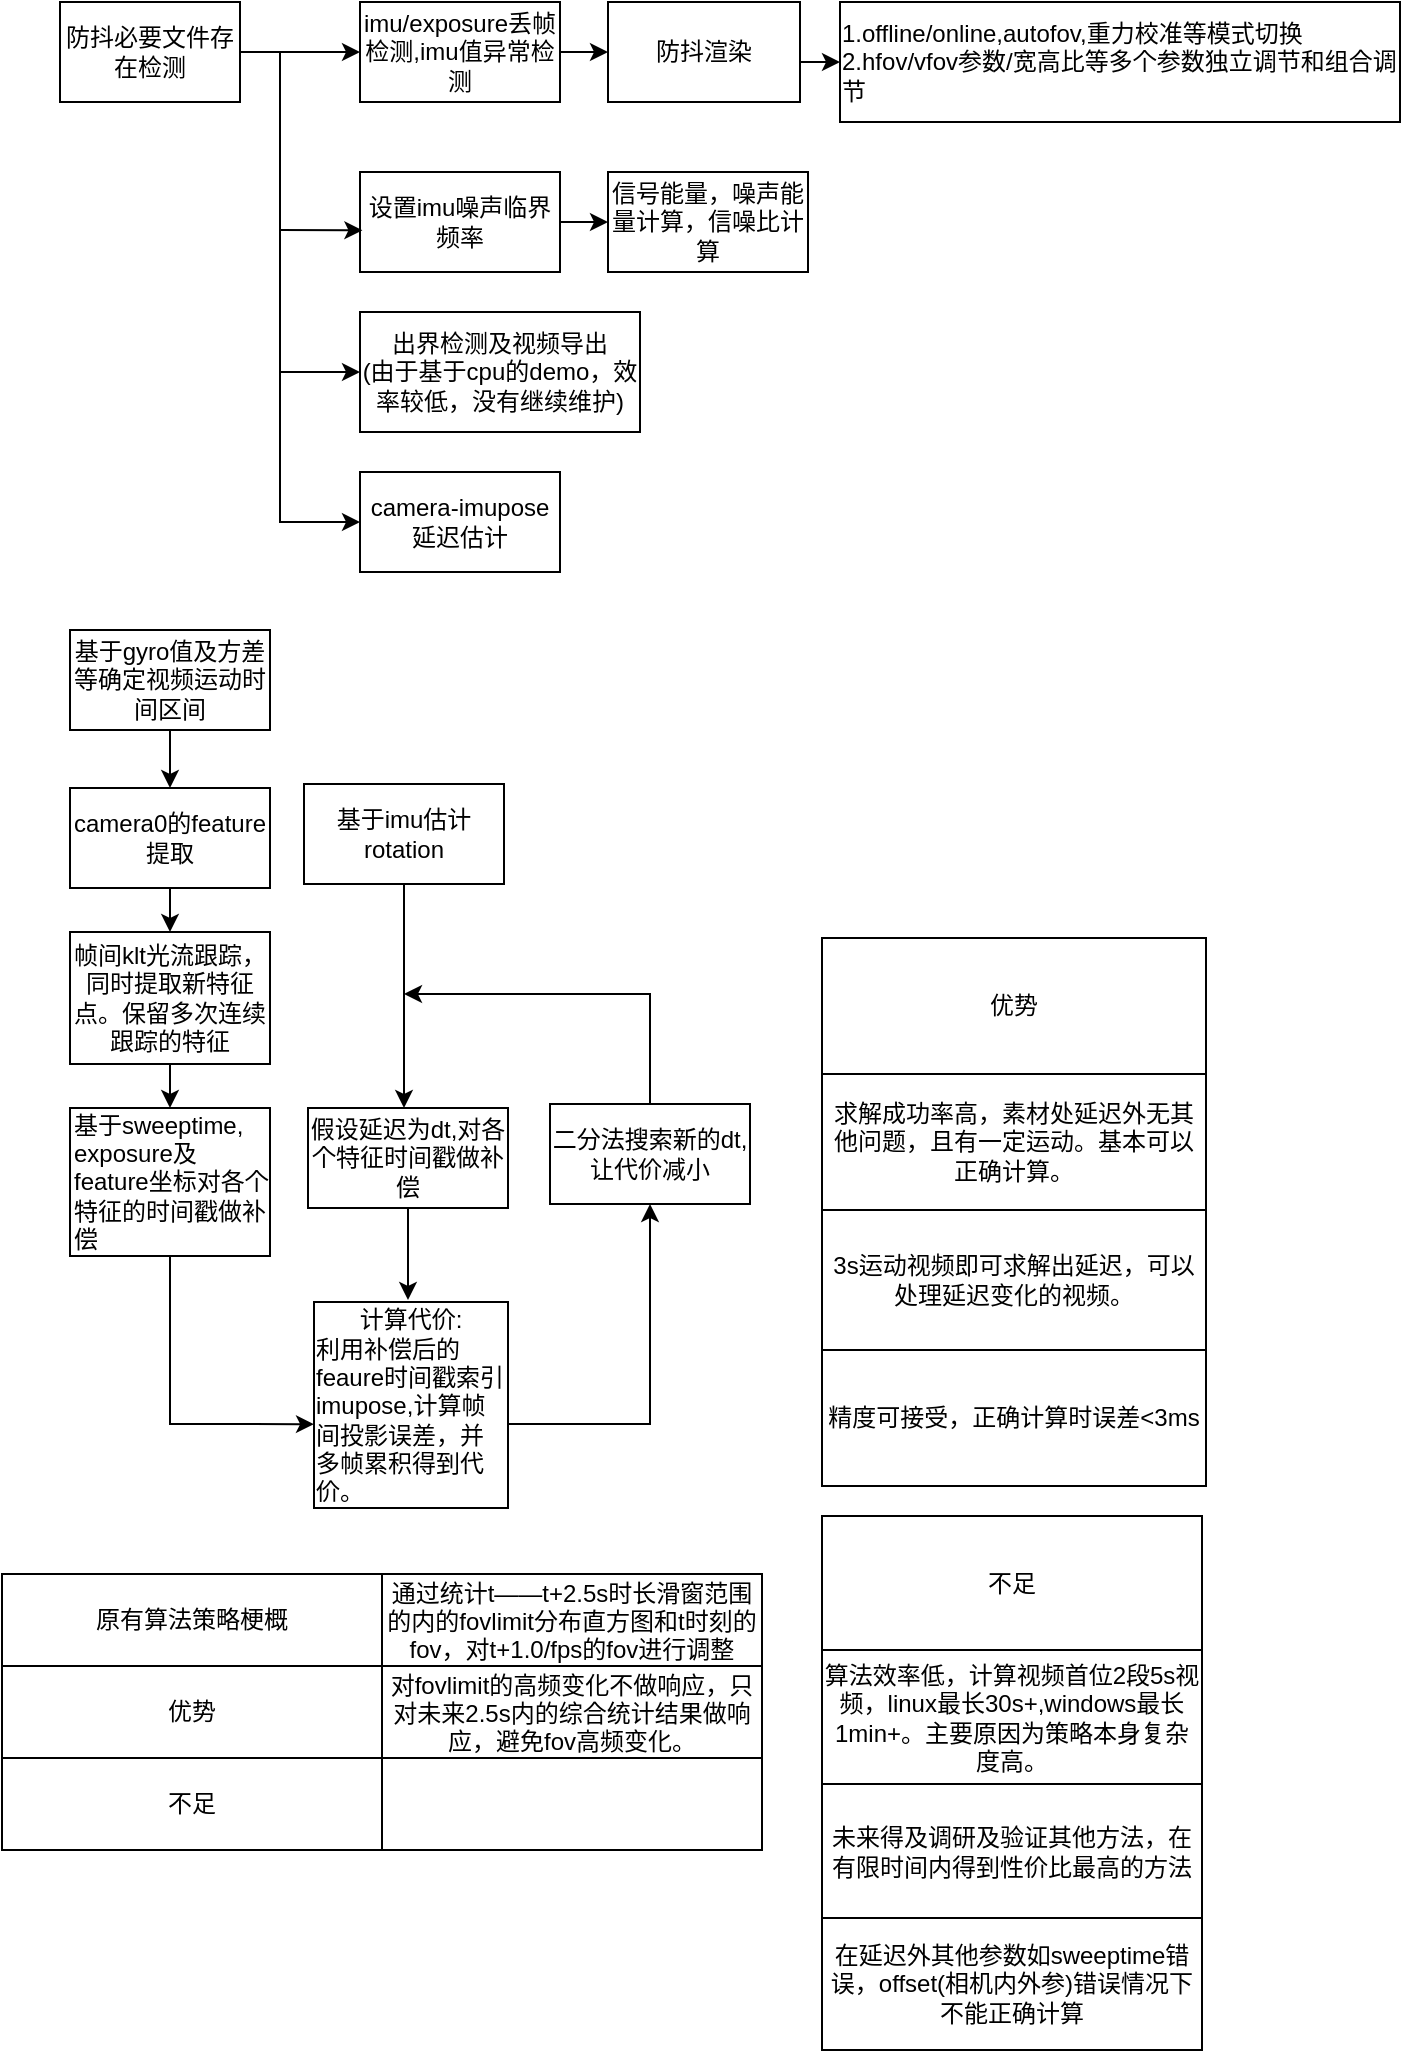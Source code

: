<mxfile version="16.4.5" type="github">
  <diagram id="7Ata5RO5lJRYupNyB6cd" name="Page-1">
    <mxGraphModel dx="934" dy="547" grid="0" gridSize="10" guides="1" tooltips="1" connect="1" arrows="1" fold="1" page="1" pageScale="1" pageWidth="827" pageHeight="1169" math="0" shadow="0">
      <root>
        <mxCell id="0" />
        <mxCell id="1" parent="0" />
        <mxCell id="CHusvIksEPEJU4cAvi0p-1" value="防抖必要文件存在检测" style="rounded=0;whiteSpace=wrap;html=1;" parent="1" vertex="1">
          <mxGeometry x="50" y="65" width="90" height="50" as="geometry" />
        </mxCell>
        <mxCell id="CHusvIksEPEJU4cAvi0p-2" value="" style="endArrow=classic;html=1;rounded=0;exitX=1;exitY=0.5;exitDx=0;exitDy=0;entryX=0;entryY=0.5;entryDx=0;entryDy=0;" parent="1" source="CHusvIksEPEJU4cAvi0p-1" edge="1" target="CHusvIksEPEJU4cAvi0p-3">
          <mxGeometry width="50" height="50" relative="1" as="geometry">
            <mxPoint x="390" y="430" as="sourcePoint" />
            <mxPoint x="95" y="170" as="targetPoint" />
            <Array as="points" />
          </mxGeometry>
        </mxCell>
        <mxCell id="CHusvIksEPEJU4cAvi0p-3" value="&lt;div&gt;imu/exposure丢帧检测,imu值异常检测&lt;/div&gt;" style="rounded=0;whiteSpace=wrap;html=1;" parent="1" vertex="1">
          <mxGeometry x="200" y="65" width="100" height="50" as="geometry" />
        </mxCell>
        <mxCell id="Qn_3-dmqvA78tIA6TZ19-1" value="&lt;div&gt;防抖渲染&lt;br&gt;&lt;/div&gt;" style="rounded=0;whiteSpace=wrap;html=1;" vertex="1" parent="1">
          <mxGeometry x="324" y="65" width="96" height="50" as="geometry" />
        </mxCell>
        <mxCell id="Qn_3-dmqvA78tIA6TZ19-2" value="" style="endArrow=classic;html=1;rounded=0;entryX=0;entryY=0.5;entryDx=0;entryDy=0;exitX=1;exitY=0.5;exitDx=0;exitDy=0;" edge="1" parent="1" source="CHusvIksEPEJU4cAvi0p-3" target="Qn_3-dmqvA78tIA6TZ19-1">
          <mxGeometry width="50" height="50" relative="1" as="geometry">
            <mxPoint x="95" y="220" as="sourcePoint" />
            <mxPoint x="94.66" y="255.0" as="targetPoint" />
            <Array as="points" />
          </mxGeometry>
        </mxCell>
        <mxCell id="Qn_3-dmqvA78tIA6TZ19-6" value="&lt;div&gt;设置imu噪声临界频率&lt;/div&gt;" style="rounded=0;whiteSpace=wrap;html=1;" vertex="1" parent="1">
          <mxGeometry x="200" y="150" width="100" height="50" as="geometry" />
        </mxCell>
        <mxCell id="Qn_3-dmqvA78tIA6TZ19-7" value="信号能量，噪声能量计算，信噪比计算" style="rounded=0;whiteSpace=wrap;html=1;" vertex="1" parent="1">
          <mxGeometry x="324" y="150" width="100" height="50" as="geometry" />
        </mxCell>
        <mxCell id="Qn_3-dmqvA78tIA6TZ19-8" value="" style="endArrow=classic;html=1;rounded=0;exitX=1;exitY=0.5;exitDx=0;exitDy=0;entryX=0;entryY=0.5;entryDx=0;entryDy=0;" edge="1" parent="1" source="Qn_3-dmqvA78tIA6TZ19-6" target="Qn_3-dmqvA78tIA6TZ19-7">
          <mxGeometry width="50" height="50" relative="1" as="geometry">
            <mxPoint x="360" y="260" as="sourcePoint" />
            <mxPoint x="410" y="210" as="targetPoint" />
          </mxGeometry>
        </mxCell>
        <mxCell id="Qn_3-dmqvA78tIA6TZ19-11" value="&lt;div align=&quot;left&quot;&gt;1.offline/online,autofov,重力校准等模式切换&lt;/div&gt;&lt;div align=&quot;left&quot;&gt;2.hfov/vfov参数/宽高比等多个参数独立调节和组合调节&lt;br&gt;&lt;/div&gt;" style="rounded=0;whiteSpace=wrap;html=1;" vertex="1" parent="1">
          <mxGeometry x="440" y="65" width="280" height="60" as="geometry" />
        </mxCell>
        <mxCell id="Qn_3-dmqvA78tIA6TZ19-12" value="" style="endArrow=classic;html=1;rounded=0;shadow=0;" edge="1" parent="1">
          <mxGeometry width="50" height="50" relative="1" as="geometry">
            <mxPoint x="420" y="95" as="sourcePoint" />
            <mxPoint x="440" y="95" as="targetPoint" />
            <Array as="points" />
          </mxGeometry>
        </mxCell>
        <mxCell id="Qn_3-dmqvA78tIA6TZ19-14" value="" style="endArrow=classic;html=1;rounded=0;entryX=0;entryY=0.5;entryDx=0;entryDy=0;" edge="1" parent="1" target="Qn_3-dmqvA78tIA6TZ19-16">
          <mxGeometry width="50" height="50" relative="1" as="geometry">
            <mxPoint x="160" y="90" as="sourcePoint" />
            <mxPoint x="200" y="240" as="targetPoint" />
            <Array as="points">
              <mxPoint x="160" y="325" />
            </Array>
          </mxGeometry>
        </mxCell>
        <mxCell id="Qn_3-dmqvA78tIA6TZ19-15" value="" style="endArrow=classic;html=1;rounded=0;entryX=0.012;entryY=0.583;entryDx=0;entryDy=0;entryPerimeter=0;" edge="1" parent="1" target="Qn_3-dmqvA78tIA6TZ19-6">
          <mxGeometry width="50" height="50" relative="1" as="geometry">
            <mxPoint x="160" y="179" as="sourcePoint" />
            <mxPoint x="280" y="150" as="targetPoint" />
          </mxGeometry>
        </mxCell>
        <mxCell id="Qn_3-dmqvA78tIA6TZ19-16" value="camera-imupose延迟估计" style="rounded=0;whiteSpace=wrap;html=1;" vertex="1" parent="1">
          <mxGeometry x="200" y="300" width="100" height="50" as="geometry" />
        </mxCell>
        <mxCell id="Qn_3-dmqvA78tIA6TZ19-17" value="&lt;div&gt;出界检测及视频导出&lt;/div&gt;&lt;div&gt;(由于基于cpu的demo，效率较低，没有继续维护)&lt;br&gt;&lt;/div&gt;" style="rounded=0;whiteSpace=wrap;html=1;" vertex="1" parent="1">
          <mxGeometry x="200" y="220" width="140" height="60" as="geometry" />
        </mxCell>
        <mxCell id="Qn_3-dmqvA78tIA6TZ19-18" value="" style="endArrow=classic;html=1;rounded=0;entryX=0;entryY=0.5;entryDx=0;entryDy=0;" edge="1" parent="1" target="Qn_3-dmqvA78tIA6TZ19-17">
          <mxGeometry width="50" height="50" relative="1" as="geometry">
            <mxPoint x="160" y="250" as="sourcePoint" />
            <mxPoint x="380" y="130" as="targetPoint" />
          </mxGeometry>
        </mxCell>
        <mxCell id="Qn_3-dmqvA78tIA6TZ19-19" value="基于imu估计rotation" style="rounded=0;whiteSpace=wrap;html=1;" vertex="1" parent="1">
          <mxGeometry x="172" y="456" width="100" height="50" as="geometry" />
        </mxCell>
        <mxCell id="Qn_3-dmqvA78tIA6TZ19-20" value="camera0的feature提取" style="rounded=0;whiteSpace=wrap;html=1;" vertex="1" parent="1">
          <mxGeometry x="55" y="458" width="100" height="50" as="geometry" />
        </mxCell>
        <mxCell id="Qn_3-dmqvA78tIA6TZ19-21" value="&lt;div align=&quot;center&quot;&gt;帧间klt光流跟踪，同时提取新特征点。保留多次连续跟踪的特征&lt;/div&gt;" style="rounded=0;whiteSpace=wrap;html=1;align=center;" vertex="1" parent="1">
          <mxGeometry x="55" y="530" width="100" height="66" as="geometry" />
        </mxCell>
        <mxCell id="Qn_3-dmqvA78tIA6TZ19-22" value="&lt;div align=&quot;left&quot;&gt;基于sweeptime,&lt;/div&gt;&lt;div align=&quot;left&quot;&gt;exposure及feature坐标对各个特征的时间戳做补偿&lt;br&gt;&lt;/div&gt;" style="rounded=0;whiteSpace=wrap;html=1;align=left;" vertex="1" parent="1">
          <mxGeometry x="55" y="618" width="100" height="74" as="geometry" />
        </mxCell>
        <mxCell id="Qn_3-dmqvA78tIA6TZ19-23" value="假设延迟为dt,对各个特征时间戳做补偿" style="rounded=0;whiteSpace=wrap;html=1;" vertex="1" parent="1">
          <mxGeometry x="174" y="618" width="100" height="50" as="geometry" />
        </mxCell>
        <mxCell id="Qn_3-dmqvA78tIA6TZ19-24" value="&lt;div&gt;计算代价:&lt;/div&gt;&lt;div align=&quot;left&quot;&gt;利用补偿后的feaure时间戳索引imupose,计算帧间投影误差，并多帧累积得到代价。&lt;/div&gt;" style="rounded=0;whiteSpace=wrap;html=1;" vertex="1" parent="1">
          <mxGeometry x="177" y="715" width="97" height="103" as="geometry" />
        </mxCell>
        <mxCell id="Qn_3-dmqvA78tIA6TZ19-25" value="基于gyro值及方差等确定视频运动时间区间" style="rounded=0;whiteSpace=wrap;html=1;" vertex="1" parent="1">
          <mxGeometry x="55" y="379" width="100" height="50" as="geometry" />
        </mxCell>
        <mxCell id="Qn_3-dmqvA78tIA6TZ19-27" value="二分法搜索新的dt,让代价减小" style="rounded=0;whiteSpace=wrap;html=1;" vertex="1" parent="1">
          <mxGeometry x="295" y="616" width="100" height="50" as="geometry" />
        </mxCell>
        <mxCell id="Qn_3-dmqvA78tIA6TZ19-28" value="" style="endArrow=classic;html=1;rounded=0;shadow=0;exitX=0.5;exitY=1;exitDx=0;exitDy=0;entryX=0.5;entryY=0;entryDx=0;entryDy=0;" edge="1" parent="1" source="Qn_3-dmqvA78tIA6TZ19-25" target="Qn_3-dmqvA78tIA6TZ19-20">
          <mxGeometry width="50" height="50" relative="1" as="geometry">
            <mxPoint x="313" y="630" as="sourcePoint" />
            <mxPoint x="363" y="580" as="targetPoint" />
          </mxGeometry>
        </mxCell>
        <mxCell id="Qn_3-dmqvA78tIA6TZ19-29" value="" style="endArrow=classic;html=1;rounded=0;shadow=0;exitX=0.5;exitY=1;exitDx=0;exitDy=0;entryX=0.5;entryY=0;entryDx=0;entryDy=0;" edge="1" parent="1" source="Qn_3-dmqvA78tIA6TZ19-20" target="Qn_3-dmqvA78tIA6TZ19-21">
          <mxGeometry width="50" height="50" relative="1" as="geometry">
            <mxPoint x="313" y="630" as="sourcePoint" />
            <mxPoint x="363" y="580" as="targetPoint" />
          </mxGeometry>
        </mxCell>
        <mxCell id="Qn_3-dmqvA78tIA6TZ19-31" value="" style="endArrow=classic;html=1;rounded=0;shadow=0;exitX=0.5;exitY=1;exitDx=0;exitDy=0;entryX=0.5;entryY=0;entryDx=0;entryDy=0;" edge="1" parent="1" source="Qn_3-dmqvA78tIA6TZ19-21" target="Qn_3-dmqvA78tIA6TZ19-22">
          <mxGeometry width="50" height="50" relative="1" as="geometry">
            <mxPoint x="313" y="630" as="sourcePoint" />
            <mxPoint x="363" y="580" as="targetPoint" />
          </mxGeometry>
        </mxCell>
        <mxCell id="Qn_3-dmqvA78tIA6TZ19-33" value="" style="endArrow=classic;html=1;rounded=0;shadow=0;exitX=0.5;exitY=1;exitDx=0;exitDy=0;entryX=0;entryY=0.593;entryDx=0;entryDy=0;entryPerimeter=0;" edge="1" parent="1" source="Qn_3-dmqvA78tIA6TZ19-22" target="Qn_3-dmqvA78tIA6TZ19-24">
          <mxGeometry width="50" height="50" relative="1" as="geometry">
            <mxPoint x="313" y="630" as="sourcePoint" />
            <mxPoint x="363" y="580" as="targetPoint" />
            <Array as="points">
              <mxPoint x="105" y="776" />
            </Array>
          </mxGeometry>
        </mxCell>
        <mxCell id="Qn_3-dmqvA78tIA6TZ19-34" value="" style="endArrow=classic;html=1;rounded=0;shadow=0;exitX=0.5;exitY=1;exitDx=0;exitDy=0;" edge="1" parent="1" source="Qn_3-dmqvA78tIA6TZ19-19">
          <mxGeometry width="50" height="50" relative="1" as="geometry">
            <mxPoint x="313" y="630" as="sourcePoint" />
            <mxPoint x="222" y="618" as="targetPoint" />
          </mxGeometry>
        </mxCell>
        <mxCell id="Qn_3-dmqvA78tIA6TZ19-35" value="" style="endArrow=classic;html=1;rounded=0;shadow=0;exitX=0.5;exitY=1;exitDx=0;exitDy=0;" edge="1" parent="1" source="Qn_3-dmqvA78tIA6TZ19-23">
          <mxGeometry width="50" height="50" relative="1" as="geometry">
            <mxPoint x="313" y="630" as="sourcePoint" />
            <mxPoint x="224" y="714" as="targetPoint" />
          </mxGeometry>
        </mxCell>
        <mxCell id="Qn_3-dmqvA78tIA6TZ19-36" value="" style="endArrow=classic;html=1;rounded=0;shadow=0;exitX=1;exitY=0.592;exitDx=0;exitDy=0;exitPerimeter=0;entryX=0.5;entryY=1;entryDx=0;entryDy=0;" edge="1" parent="1" source="Qn_3-dmqvA78tIA6TZ19-24" target="Qn_3-dmqvA78tIA6TZ19-27">
          <mxGeometry width="50" height="50" relative="1" as="geometry">
            <mxPoint x="254" y="677" as="sourcePoint" />
            <mxPoint x="304" y="627" as="targetPoint" />
            <Array as="points">
              <mxPoint x="345" y="776" />
            </Array>
          </mxGeometry>
        </mxCell>
        <mxCell id="Qn_3-dmqvA78tIA6TZ19-37" value="" style="endArrow=classic;html=1;rounded=0;shadow=0;exitX=0.5;exitY=0;exitDx=0;exitDy=0;" edge="1" parent="1" source="Qn_3-dmqvA78tIA6TZ19-27">
          <mxGeometry width="50" height="50" relative="1" as="geometry">
            <mxPoint x="254" y="677" as="sourcePoint" />
            <mxPoint x="222" y="561" as="targetPoint" />
            <Array as="points">
              <mxPoint x="345" y="561" />
            </Array>
          </mxGeometry>
        </mxCell>
        <mxCell id="Qn_3-dmqvA78tIA6TZ19-52" value="" style="shape=table;startSize=0;container=1;collapsible=0;childLayout=tableLayout;" vertex="1" parent="1">
          <mxGeometry x="431" y="533" width="192" height="274" as="geometry" />
        </mxCell>
        <mxCell id="Qn_3-dmqvA78tIA6TZ19-53" value="" style="shape=tableRow;horizontal=0;startSize=0;swimlaneHead=0;swimlaneBody=0;top=0;left=0;bottom=0;right=0;collapsible=0;dropTarget=0;fillColor=none;points=[[0,0.5],[1,0.5]];portConstraint=eastwest;" vertex="1" parent="Qn_3-dmqvA78tIA6TZ19-52">
          <mxGeometry width="192" height="68" as="geometry" />
        </mxCell>
        <mxCell id="Qn_3-dmqvA78tIA6TZ19-54" value="优势" style="shape=partialRectangle;html=1;whiteSpace=wrap;connectable=0;overflow=hidden;fillColor=none;top=0;left=0;bottom=0;right=0;pointerEvents=1;" vertex="1" parent="Qn_3-dmqvA78tIA6TZ19-53">
          <mxGeometry width="192" height="68" as="geometry">
            <mxRectangle width="192" height="68" as="alternateBounds" />
          </mxGeometry>
        </mxCell>
        <mxCell id="Qn_3-dmqvA78tIA6TZ19-71" style="shape=tableRow;horizontal=0;startSize=0;swimlaneHead=0;swimlaneBody=0;top=0;left=0;bottom=0;right=0;collapsible=0;dropTarget=0;fillColor=none;points=[[0,0.5],[1,0.5]];portConstraint=eastwest;" vertex="1" parent="Qn_3-dmqvA78tIA6TZ19-52">
          <mxGeometry y="68" width="192" height="68" as="geometry" />
        </mxCell>
        <mxCell id="Qn_3-dmqvA78tIA6TZ19-72" value="求解成功率高，素材处延迟外无其他问题，且有一定运动。基本可以正确计算。" style="shape=partialRectangle;html=1;whiteSpace=wrap;connectable=0;overflow=hidden;fillColor=none;top=0;left=0;bottom=0;right=0;pointerEvents=1;" vertex="1" parent="Qn_3-dmqvA78tIA6TZ19-71">
          <mxGeometry width="192" height="68" as="geometry">
            <mxRectangle width="192" height="68" as="alternateBounds" />
          </mxGeometry>
        </mxCell>
        <mxCell id="Qn_3-dmqvA78tIA6TZ19-56" value="" style="shape=tableRow;horizontal=0;startSize=0;swimlaneHead=0;swimlaneBody=0;top=0;left=0;bottom=0;right=0;collapsible=0;dropTarget=0;fillColor=none;points=[[0,0.5],[1,0.5]];portConstraint=eastwest;" vertex="1" parent="Qn_3-dmqvA78tIA6TZ19-52">
          <mxGeometry y="136" width="192" height="70" as="geometry" />
        </mxCell>
        <mxCell id="Qn_3-dmqvA78tIA6TZ19-57" value="3s运动视频即可求解出延迟，可以处理延迟变化的视频。" style="shape=partialRectangle;html=1;whiteSpace=wrap;connectable=0;overflow=hidden;fillColor=none;top=0;left=0;bottom=0;right=0;pointerEvents=1;" vertex="1" parent="Qn_3-dmqvA78tIA6TZ19-56">
          <mxGeometry width="192" height="70" as="geometry">
            <mxRectangle width="192" height="70" as="alternateBounds" />
          </mxGeometry>
        </mxCell>
        <mxCell id="Qn_3-dmqvA78tIA6TZ19-59" value="" style="shape=tableRow;horizontal=0;startSize=0;swimlaneHead=0;swimlaneBody=0;top=0;left=0;bottom=0;right=0;collapsible=0;dropTarget=0;fillColor=none;points=[[0,0.5],[1,0.5]];portConstraint=eastwest;" vertex="1" parent="Qn_3-dmqvA78tIA6TZ19-52">
          <mxGeometry y="206" width="192" height="68" as="geometry" />
        </mxCell>
        <mxCell id="Qn_3-dmqvA78tIA6TZ19-60" value="精度可接受，正确计算时误差&amp;lt;3ms" style="shape=partialRectangle;html=1;whiteSpace=wrap;connectable=0;overflow=hidden;fillColor=none;top=0;left=0;bottom=0;right=0;pointerEvents=1;" vertex="1" parent="Qn_3-dmqvA78tIA6TZ19-59">
          <mxGeometry width="192" height="68" as="geometry">
            <mxRectangle width="192" height="68" as="alternateBounds" />
          </mxGeometry>
        </mxCell>
        <mxCell id="Qn_3-dmqvA78tIA6TZ19-76" value="" style="shape=table;startSize=0;container=1;collapsible=0;childLayout=tableLayout;" vertex="1" parent="1">
          <mxGeometry x="431" y="822" width="190" height="267" as="geometry" />
        </mxCell>
        <mxCell id="Qn_3-dmqvA78tIA6TZ19-77" value="" style="shape=tableRow;horizontal=0;startSize=0;swimlaneHead=0;swimlaneBody=0;top=0;left=0;bottom=0;right=0;collapsible=0;dropTarget=0;fillColor=none;points=[[0,0.5],[1,0.5]];portConstraint=eastwest;" vertex="1" parent="Qn_3-dmqvA78tIA6TZ19-76">
          <mxGeometry width="190" height="67" as="geometry" />
        </mxCell>
        <mxCell id="Qn_3-dmqvA78tIA6TZ19-78" value="不足" style="shape=partialRectangle;html=1;whiteSpace=wrap;connectable=0;overflow=hidden;fillColor=none;top=0;left=0;bottom=0;right=0;pointerEvents=1;" vertex="1" parent="Qn_3-dmqvA78tIA6TZ19-77">
          <mxGeometry width="190" height="67" as="geometry">
            <mxRectangle width="190" height="67" as="alternateBounds" />
          </mxGeometry>
        </mxCell>
        <mxCell id="Qn_3-dmqvA78tIA6TZ19-79" value="" style="shape=tableRow;horizontal=0;startSize=0;swimlaneHead=0;swimlaneBody=0;top=0;left=0;bottom=0;right=0;collapsible=0;dropTarget=0;fillColor=none;points=[[0,0.5],[1,0.5]];portConstraint=eastwest;" vertex="1" parent="Qn_3-dmqvA78tIA6TZ19-76">
          <mxGeometry y="67" width="190" height="67" as="geometry" />
        </mxCell>
        <mxCell id="Qn_3-dmqvA78tIA6TZ19-80" value="算法效率低，计算视频首位2段5s视频，linux最长30s+,windows最长1min+。主要原因为策略本身复杂度高。" style="shape=partialRectangle;html=1;whiteSpace=wrap;connectable=0;overflow=hidden;fillColor=none;top=0;left=0;bottom=0;right=0;pointerEvents=1;" vertex="1" parent="Qn_3-dmqvA78tIA6TZ19-79">
          <mxGeometry width="190" height="67" as="geometry">
            <mxRectangle width="190" height="67" as="alternateBounds" />
          </mxGeometry>
        </mxCell>
        <mxCell id="Qn_3-dmqvA78tIA6TZ19-81" value="" style="shape=tableRow;horizontal=0;startSize=0;swimlaneHead=0;swimlaneBody=0;top=0;left=0;bottom=0;right=0;collapsible=0;dropTarget=0;fillColor=none;points=[[0,0.5],[1,0.5]];portConstraint=eastwest;" vertex="1" parent="Qn_3-dmqvA78tIA6TZ19-76">
          <mxGeometry y="134" width="190" height="67" as="geometry" />
        </mxCell>
        <mxCell id="Qn_3-dmqvA78tIA6TZ19-82" value="未来得及调研及验证其他方法，在有限时间内得到性价比最高的方法" style="shape=partialRectangle;html=1;whiteSpace=wrap;connectable=0;overflow=hidden;fillColor=none;top=0;left=0;bottom=0;right=0;pointerEvents=1;" vertex="1" parent="Qn_3-dmqvA78tIA6TZ19-81">
          <mxGeometry width="190" height="67" as="geometry">
            <mxRectangle width="190" height="67" as="alternateBounds" />
          </mxGeometry>
        </mxCell>
        <mxCell id="Qn_3-dmqvA78tIA6TZ19-83" value="" style="shape=tableRow;horizontal=0;startSize=0;swimlaneHead=0;swimlaneBody=0;top=0;left=0;bottom=0;right=0;collapsible=0;dropTarget=0;fillColor=none;points=[[0,0.5],[1,0.5]];portConstraint=eastwest;" vertex="1" parent="Qn_3-dmqvA78tIA6TZ19-76">
          <mxGeometry y="201" width="190" height="66" as="geometry" />
        </mxCell>
        <mxCell id="Qn_3-dmqvA78tIA6TZ19-84" value="在延迟外其他参数如sweeptime错误，offset(相机内外参)错误情况下不能正确计算" style="shape=partialRectangle;html=1;whiteSpace=wrap;connectable=0;overflow=hidden;fillColor=none;top=0;left=0;bottom=0;right=0;pointerEvents=1;" vertex="1" parent="Qn_3-dmqvA78tIA6TZ19-83">
          <mxGeometry width="190" height="66" as="geometry">
            <mxRectangle width="190" height="66" as="alternateBounds" />
          </mxGeometry>
        </mxCell>
        <mxCell id="Qn_3-dmqvA78tIA6TZ19-106" value="" style="shape=table;startSize=0;container=1;collapsible=0;childLayout=tableLayout;" vertex="1" parent="1">
          <mxGeometry x="21" y="851" width="380" height="138" as="geometry" />
        </mxCell>
        <mxCell id="Qn_3-dmqvA78tIA6TZ19-117" style="shape=tableRow;horizontal=0;startSize=0;swimlaneHead=0;swimlaneBody=0;top=0;left=0;bottom=0;right=0;collapsible=0;dropTarget=0;fillColor=none;points=[[0,0.5],[1,0.5]];portConstraint=eastwest;" vertex="1" parent="Qn_3-dmqvA78tIA6TZ19-106">
          <mxGeometry width="380" height="46" as="geometry" />
        </mxCell>
        <mxCell id="Qn_3-dmqvA78tIA6TZ19-118" value="原有算法策略梗概" style="shape=partialRectangle;html=1;whiteSpace=wrap;connectable=0;overflow=hidden;fillColor=none;top=0;left=0;bottom=0;right=0;pointerEvents=1;" vertex="1" parent="Qn_3-dmqvA78tIA6TZ19-117">
          <mxGeometry width="190" height="46" as="geometry">
            <mxRectangle width="190" height="46" as="alternateBounds" />
          </mxGeometry>
        </mxCell>
        <mxCell id="Qn_3-dmqvA78tIA6TZ19-119" value="通过统计t——t+2.5s时长滑窗范围的内的fovlimit分布直方图和t时刻的fov，对t+1.0/fps的fov进行调整" style="shape=partialRectangle;html=1;whiteSpace=wrap;connectable=0;overflow=hidden;fillColor=none;top=0;left=0;bottom=0;right=0;pointerEvents=1;" vertex="1" parent="Qn_3-dmqvA78tIA6TZ19-117">
          <mxGeometry x="190" width="190" height="46" as="geometry">
            <mxRectangle width="190" height="46" as="alternateBounds" />
          </mxGeometry>
        </mxCell>
        <mxCell id="Qn_3-dmqvA78tIA6TZ19-115" style="shape=tableRow;horizontal=0;startSize=0;swimlaneHead=0;swimlaneBody=0;top=0;left=0;bottom=0;right=0;collapsible=0;dropTarget=0;fillColor=none;points=[[0,0.5],[1,0.5]];portConstraint=eastwest;" vertex="1" parent="Qn_3-dmqvA78tIA6TZ19-106">
          <mxGeometry y="46" width="380" height="46" as="geometry" />
        </mxCell>
        <mxCell id="Qn_3-dmqvA78tIA6TZ19-116" value="优势" style="shape=partialRectangle;html=1;whiteSpace=wrap;connectable=0;overflow=hidden;fillColor=none;top=0;left=0;bottom=0;right=0;pointerEvents=1;" vertex="1" parent="Qn_3-dmqvA78tIA6TZ19-115">
          <mxGeometry width="190" height="46" as="geometry">
            <mxRectangle width="190" height="46" as="alternateBounds" />
          </mxGeometry>
        </mxCell>
        <mxCell id="Qn_3-dmqvA78tIA6TZ19-120" value="对fovlimit的高频变化不做响应，只对未来2.5s内的综合统计结果做响应，避免fov高频变化。" style="shape=partialRectangle;html=1;whiteSpace=wrap;connectable=0;overflow=hidden;fillColor=none;top=0;left=0;bottom=0;right=0;pointerEvents=1;" vertex="1" parent="Qn_3-dmqvA78tIA6TZ19-115">
          <mxGeometry x="190" width="190" height="46" as="geometry">
            <mxRectangle width="190" height="46" as="alternateBounds" />
          </mxGeometry>
        </mxCell>
        <mxCell id="Qn_3-dmqvA78tIA6TZ19-107" value="" style="shape=tableRow;horizontal=0;startSize=0;swimlaneHead=0;swimlaneBody=0;top=0;left=0;bottom=0;right=0;collapsible=0;dropTarget=0;fillColor=none;points=[[0,0.5],[1,0.5]];portConstraint=eastwest;" vertex="1" parent="Qn_3-dmqvA78tIA6TZ19-106">
          <mxGeometry y="92" width="380" height="46" as="geometry" />
        </mxCell>
        <mxCell id="Qn_3-dmqvA78tIA6TZ19-108" value="不足" style="shape=partialRectangle;html=1;whiteSpace=wrap;connectable=0;overflow=hidden;fillColor=none;top=0;left=0;bottom=0;right=0;pointerEvents=1;" vertex="1" parent="Qn_3-dmqvA78tIA6TZ19-107">
          <mxGeometry width="190" height="46" as="geometry">
            <mxRectangle width="190" height="46" as="alternateBounds" />
          </mxGeometry>
        </mxCell>
        <mxCell id="Qn_3-dmqvA78tIA6TZ19-121" style="shape=partialRectangle;html=1;whiteSpace=wrap;connectable=0;overflow=hidden;fillColor=none;top=0;left=0;bottom=0;right=0;pointerEvents=1;" vertex="1" parent="Qn_3-dmqvA78tIA6TZ19-107">
          <mxGeometry x="190" width="190" height="46" as="geometry">
            <mxRectangle width="190" height="46" as="alternateBounds" />
          </mxGeometry>
        </mxCell>
      </root>
    </mxGraphModel>
  </diagram>
</mxfile>
